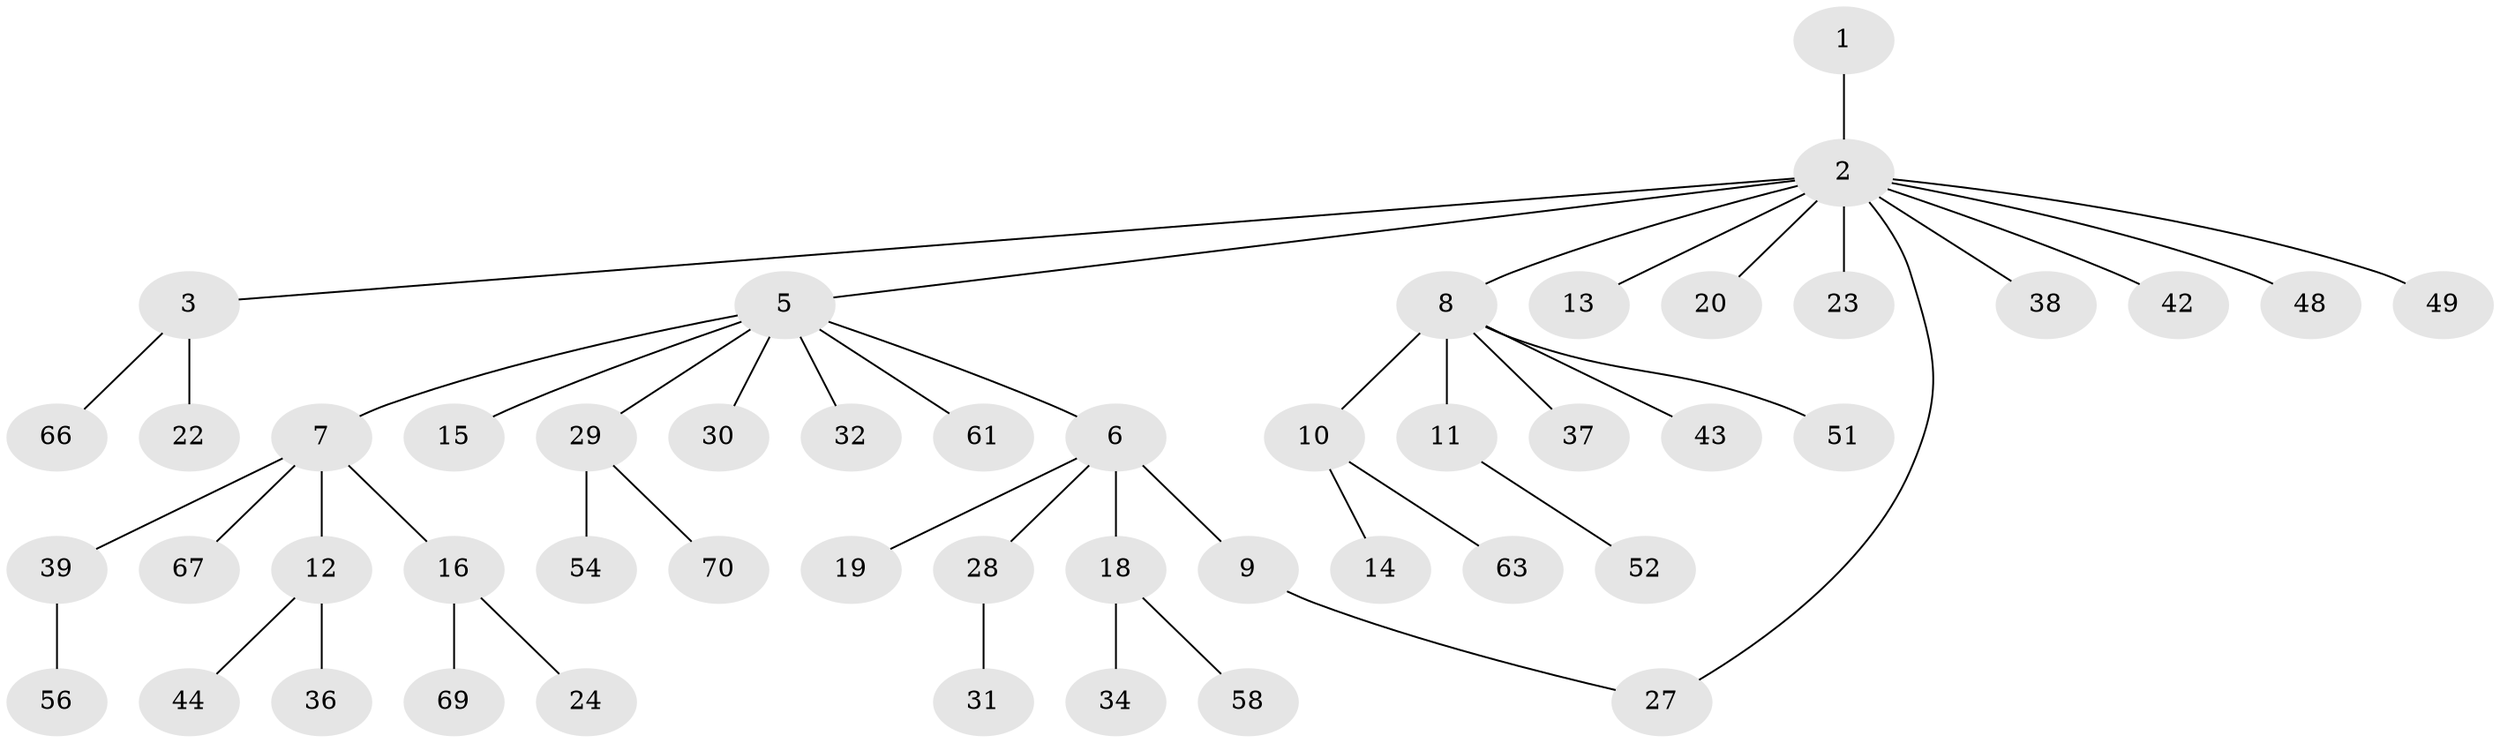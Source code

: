 // original degree distribution, {2: 0.19718309859154928, 13: 0.014084507042253521, 4: 0.08450704225352113, 1: 0.6056338028169014, 9: 0.014084507042253521, 6: 0.014084507042253521, 7: 0.014084507042253521, 3: 0.056338028169014086}
// Generated by graph-tools (version 1.1) at 2025/41/03/06/25 10:41:50]
// undirected, 48 vertices, 48 edges
graph export_dot {
graph [start="1"]
  node [color=gray90,style=filled];
  1 [super="+4"];
  2 [super="+33"];
  3 [super="+26"];
  5 [super="+17"];
  6 [super="+55"];
  7 [super="+25"];
  8 [super="+60"];
  9 [super="+59"];
  10 [super="+35"];
  11 [super="+40"];
  12;
  13;
  14;
  15 [super="+68"];
  16 [super="+47"];
  18 [super="+21"];
  19;
  20;
  22 [super="+62"];
  23 [super="+65"];
  24;
  27;
  28;
  29 [super="+71"];
  30;
  31 [super="+50"];
  32;
  34;
  36 [super="+45"];
  37;
  38;
  39 [super="+41"];
  42;
  43;
  44 [super="+46"];
  48;
  49 [super="+53"];
  51;
  52;
  54 [super="+57"];
  56;
  58 [super="+64"];
  61;
  63;
  66;
  67;
  69;
  70;
  1 -- 2;
  2 -- 3;
  2 -- 5;
  2 -- 8;
  2 -- 13;
  2 -- 20;
  2 -- 23;
  2 -- 27;
  2 -- 38;
  2 -- 42;
  2 -- 48;
  2 -- 49;
  3 -- 22;
  3 -- 66;
  5 -- 6;
  5 -- 7;
  5 -- 15;
  5 -- 29;
  5 -- 30;
  5 -- 32;
  5 -- 61;
  6 -- 9;
  6 -- 18;
  6 -- 19;
  6 -- 28;
  7 -- 12;
  7 -- 16;
  7 -- 67;
  7 -- 39;
  8 -- 10;
  8 -- 11;
  8 -- 37;
  8 -- 43;
  8 -- 51;
  9 -- 27;
  10 -- 14;
  10 -- 63;
  11 -- 52;
  12 -- 36;
  12 -- 44;
  16 -- 24;
  16 -- 69;
  18 -- 34;
  18 -- 58;
  28 -- 31;
  29 -- 54;
  29 -- 70;
  39 -- 56;
}
